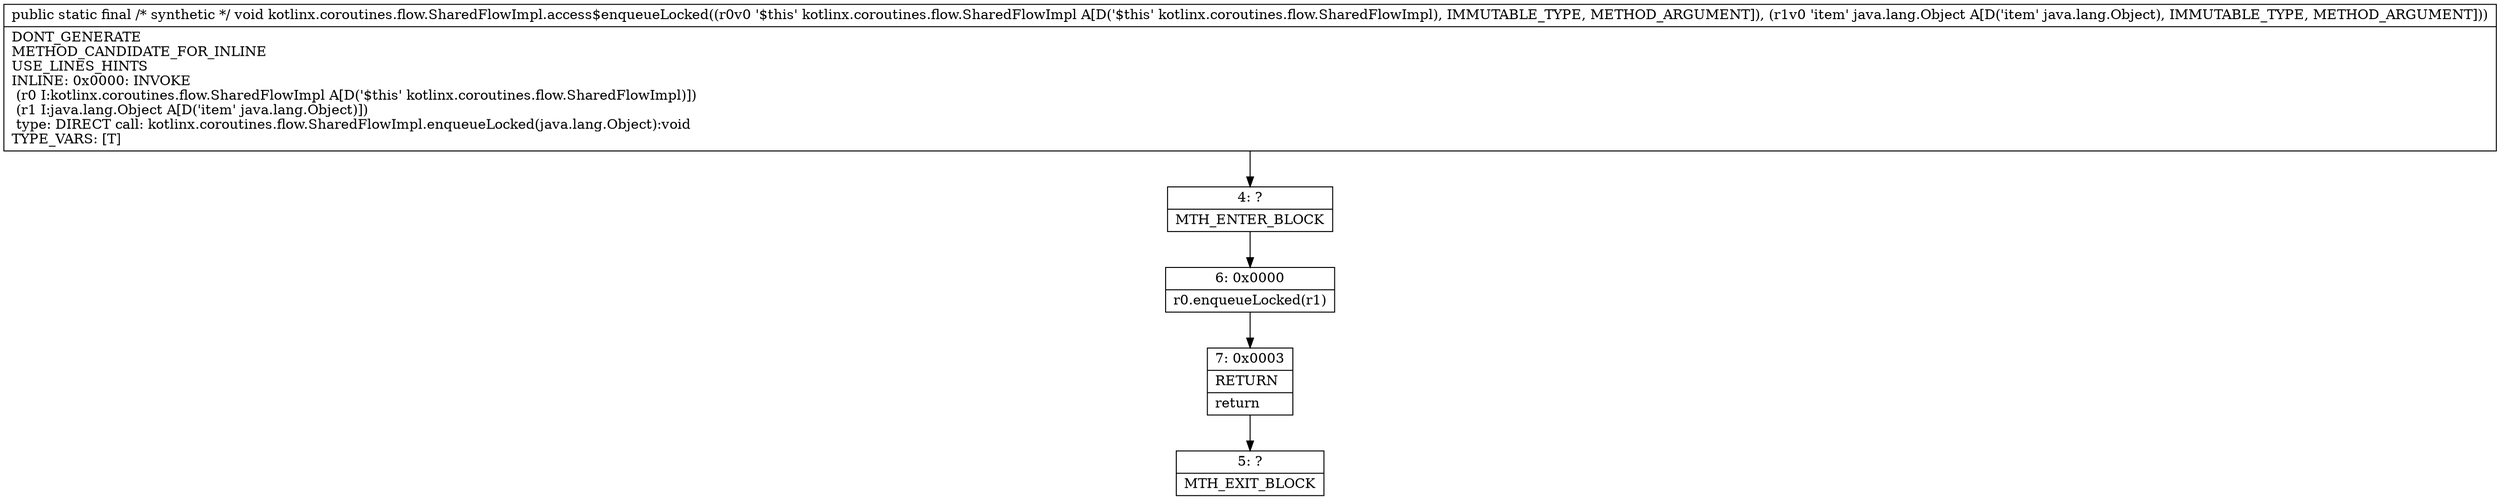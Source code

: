 digraph "CFG forkotlinx.coroutines.flow.SharedFlowImpl.access$enqueueLocked(Lkotlinx\/coroutines\/flow\/SharedFlowImpl;Ljava\/lang\/Object;)V" {
Node_4 [shape=record,label="{4\:\ ?|MTH_ENTER_BLOCK\l}"];
Node_6 [shape=record,label="{6\:\ 0x0000|r0.enqueueLocked(r1)\l}"];
Node_7 [shape=record,label="{7\:\ 0x0003|RETURN\l|return\l}"];
Node_5 [shape=record,label="{5\:\ ?|MTH_EXIT_BLOCK\l}"];
MethodNode[shape=record,label="{public static final \/* synthetic *\/ void kotlinx.coroutines.flow.SharedFlowImpl.access$enqueueLocked((r0v0 '$this' kotlinx.coroutines.flow.SharedFlowImpl A[D('$this' kotlinx.coroutines.flow.SharedFlowImpl), IMMUTABLE_TYPE, METHOD_ARGUMENT]), (r1v0 'item' java.lang.Object A[D('item' java.lang.Object), IMMUTABLE_TYPE, METHOD_ARGUMENT]))  | DONT_GENERATE\lMETHOD_CANDIDATE_FOR_INLINE\lUSE_LINES_HINTS\lINLINE: 0x0000: INVOKE  \l  (r0 I:kotlinx.coroutines.flow.SharedFlowImpl A[D('$this' kotlinx.coroutines.flow.SharedFlowImpl)])\l  (r1 I:java.lang.Object A[D('item' java.lang.Object)])\l type: DIRECT call: kotlinx.coroutines.flow.SharedFlowImpl.enqueueLocked(java.lang.Object):void\lTYPE_VARS: [T]\l}"];
MethodNode -> Node_4;Node_4 -> Node_6;
Node_6 -> Node_7;
Node_7 -> Node_5;
}

